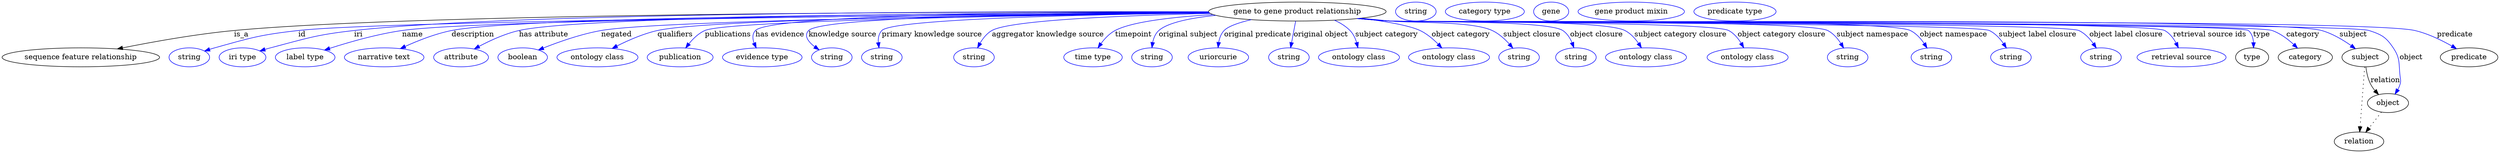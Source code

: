digraph {
	graph [bb="0,0,4737.1,283"];
	node [label="\N"];
	"gene to gene product relationship"	[height=0.5,
		label="gene to gene product relationship",
		pos="2457.5,265",
		width=4.676];
	"sequence feature relationship"	[height=0.5,
		pos="149.49,178",
		width=4.1524];
	"gene to gene product relationship" -> "sequence feature relationship"	[label=is_a,
		lp="454.49,221.5",
		pos="e,218.76,193.98 2289.1,264.39 1871.7,264.82 797.13,262.54 440.49,229 368.24,222.21 286.91,207.64 228.64,195.97"];
	id	[color=blue,
		height=0.5,
		label=string,
		pos="355.49,178",
		width=1.0652];
	"gene to gene product relationship" -> id	[color=blue,
		label=id,
		lp="569.49,221.5",
		pos="e,384.48,189.98 2290.5,262.69 1859.4,259.07 731.2,247.9 562.49,229 490.76,220.97 473,215.43 403.49,196 400.38,195.13 397.18,194.17 \
393.98,193.15",
		style=solid];
	iri	[color=blue,
		height=0.5,
		label="iri type",
		pos="456.49,178",
		width=1.2277];
	"gene to gene product relationship" -> iri	[color=blue,
		label=iri,
		lp="675.49,221.5",
		pos="e,489.41,190.15 2288.8,264.71 1905.5,265.68 978.07,264.16 667.49,229 596.2,220.93 578.85,214.31 509.49,196 506.11,195.11 502.64,\
194.13 499.16,193.11",
		style=solid];
	name	[color=blue,
		height=0.5,
		label="label type",
		pos="575.49,178",
		width=1.5707];
	"gene to gene product relationship" -> name	[color=blue,
		label=name,
		lp="778.49,221.5",
		pos="e,612.07,191.87 2290.1,262.89 1891.2,259.91 906.9,250.47 758.49,229 711.11,222.15 658.55,206.96 621.95,195.11",
		style=solid];
	description	[color=blue,
		height=0.5,
		label="narrative text",
		pos="725.49,178",
		width=2.0943];
	"gene to gene product relationship" -> description	[color=blue,
		label=description,
		lp="891.99,221.5",
		pos="e,755.87,194.62 2289.6,263.71 1906.2,262.56 989.27,256.9 851.49,229 821.45,222.92 789.37,210.09 765.1,198.95",
		style=solid];
	"has attribute"	[color=blue,
		height=0.5,
		label=attribute,
		pos="870.49,178",
		width=1.4443];
	"gene to gene product relationship" -> "has attribute"	[color=blue,
		label="has attribute",
		lp="1026.5,221.5",
		pos="e,895.42,194.01 2289.5,263.84 1929,262.95 1104,257.74 979.49,229 952.98,222.88 925.14,209.98 904.22,198.82",
		style=solid];
	negated	[color=blue,
		height=0.5,
		label=boolean,
		pos="987.49,178",
		width=1.2999];
	"gene to gene product relationship" -> negated	[color=blue,
		label=negated,
		lp="1164.5,221.5",
		pos="e,1017.1,191.96 2290.7,262.37 1960.5,258.73 1246.1,248.69 1135.5,229 1097.5,222.23 1055.9,207.52 1026.6,195.8",
		style=solid];
	qualifiers	[color=blue,
		height=0.5,
		label="ontology class",
		pos="1128.5,178",
		width=2.1304];
	"gene to gene product relationship" -> qualifiers	[color=blue,
		label=qualifiers,
		lp="1276,221.5",
		pos="e,1156.5,194.93 2290.4,262.73 1981.1,259.87 1341.8,251.31 1242.5,229 1215.7,222.97 1187.4,210.59 1165.7,199.66",
		style=solid];
	publications	[color=blue,
		height=0.5,
		label=publication,
		pos="1285.5,178",
		width=1.7332];
	"gene to gene product relationship" -> publications	[color=blue,
		label=publications,
		lp="1376.5,221.5",
		pos="e,1296,195.78 2291.2,262.17 1988.7,258.36 1375.3,248.31 1332.5,229 1320.4,223.57 1310,213.45 1302.1,203.73",
		style=solid];
	"has evidence"	[color=blue,
		height=0.5,
		label="evidence type",
		pos="1441.5,178",
		width=2.0943];
	"gene to gene product relationship" -> "has evidence"	[color=blue,
		label="has evidence",
		lp="1475,221.5",
		pos="e,1430,195.88 2289.2,264.3 2005.1,263.97 1457.8,259.37 1428.5,229 1422.3,222.63 1422.9,213.73 1425.8,205.2",
		style=solid];
	"knowledge source"	[color=blue,
		height=0.5,
		label=string,
		pos="1573.5,178",
		width=1.0652];
	"gene to gene product relationship" -> "knowledge source"	[color=blue,
		label="knowledge source",
		lp="1594,221.5",
		pos="e,1549.3,192.24 2289.4,263.62 2029.1,262.18 1555.4,255.87 1529.5,229 1519.9,219.09 1528.8,207.6 1541,198.13",
		style=solid];
	"primary knowledge source"	[color=blue,
		height=0.5,
		label=string,
		pos="1668.5,178",
		width=1.0652];
	"gene to gene product relationship" -> "primary knowledge source"	[color=blue,
		label="primary knowledge source",
		lp="1763.5,221.5",
		pos="e,1663.1,196.04 2290.6,262.4 2065.4,259.41 1689.6,251.12 1668.5,229 1662.7,222.94 1661.3,214.32 1661.7,205.94",
		style=solid];
	"aggregator knowledge source"	[color=blue,
		height=0.5,
		label=string,
		pos="1843.5,178",
		width=1.0652];
	"gene to gene product relationship" -> "aggregator knowledge source"	[color=blue,
		label="aggregator knowledge source",
		lp="1984,221.5",
		pos="e,1850.2,196.02 2292.5,261.43 2133.8,257.76 1912.8,249.1 1877.5,229 1867.9,223.55 1860.5,214.16 1855,204.98",
		style=solid];
	timepoint	[color=blue,
		height=0.5,
		label="time type",
		pos="2069.5,178",
		width=1.5346];
	"gene to gene product relationship" -> timepoint	[color=blue,
		label=timepoint,
		lp="2146.5,221.5",
		pos="e,2078.9,195.92 2297.2,259.31 2222.8,254.83 2143.8,246.08 2111.5,229 2100.7,223.32 2091.6,213.63 2084.7,204.28",
		style=solid];
	"original subject"	[color=blue,
		height=0.5,
		label=string,
		pos="2181.5,178",
		width=1.0652];
	"gene to gene product relationship" -> "original subject"	[color=blue,
		label="original subject",
		lp="2250.5,221.5",
		pos="e,2181.4,196.33 2302.7,257.85 2255.6,252.94 2211.7,244.26 2194.5,229 2188,223.25 2184.5,214.72 2182.8,206.31",
		style=solid];
	"original predicate"	[color=blue,
		height=0.5,
		label=uriorcurie,
		pos="2307.5,178",
		width=1.5887];
	"gene to gene product relationship" -> "original predicate"	[color=blue,
		label="original predicate",
		lp="2382,221.5",
		pos="e,2306.9,196.42 2370,249.6 2347.1,244.19 2326.5,237.3 2318.5,229 2312.7,222.99 2309.6,214.63 2308.1,206.47",
		style=solid];
	"original object"	[color=blue,
		height=0.5,
		label=string,
		pos="2441.5,178",
		width=1.0652];
	"gene to gene product relationship" -> "original object"	[color=blue,
		label="original object",
		lp="2502,221.5",
		pos="e,2444.7,196.18 2454.2,246.8 2452.1,235.16 2449.1,219.55 2446.6,206.24",
		style=solid];
	"subject category"	[color=blue,
		height=0.5,
		label="ontology class",
		pos="2574.5,178",
		width=2.1304];
	"gene to gene product relationship" -> "subject category"	[color=blue,
		label="subject category",
		lp="2627,221.5",
		pos="e,2572.5,196.3 2527.9,248.58 2538.8,243.73 2549.2,237.36 2557.5,229 2563.6,222.8 2567.6,214.29 2570.1,206.04",
		style=solid];
	"object category"	[color=blue,
		height=0.5,
		label="ontology class",
		pos="2745.5,178",
		width=2.1304];
	"gene to gene product relationship" -> "object category"	[color=blue,
		label="object category",
		lp="2768,221.5",
		pos="e,2731.9,195.72 2577.6,252.37 2623.7,246.58 2670,238.72 2690.5,229 2703.4,222.88 2715.4,212.74 2724.9,203.17",
		style=solid];
	"subject closure"	[color=blue,
		height=0.5,
		label=string,
		pos="2878.5,178",
		width=1.0652];
	"gene to gene product relationship" -> "subject closure"	[color=blue,
		label="subject closure",
		lp="2903,221.5",
		pos="e,2866.7,195.51 2578.6,252.4 2597.6,250.59 2617.1,248.74 2635.5,247 2678.1,242.96 2788.6,247.04 2827.5,229 2840,223.21 2851.2,213.05 \
2859.9,203.39",
		style=solid];
	"object closure"	[color=blue,
		height=0.5,
		label=string,
		pos="2986.5,178",
		width=1.0652];
	"gene to gene product relationship" -> "object closure"	[color=blue,
		label="object closure",
		lp="3025.5,221.5",
		pos="e,2982.6,196.39 2575.2,252.09 2595.3,250.24 2616,248.47 2635.5,247 2671.7,244.27 2931.2,248.92 2961.5,229 2969.7,223.6 2975.3,214.64 \
2979.1,205.78",
		style=solid];
	"subject category closure"	[color=blue,
		height=0.5,
		label="ontology class",
		pos="3119.5,178",
		width=2.1304];
	"gene to gene product relationship" -> "subject category closure"	[color=blue,
		label="subject category closure",
		lp="3185,221.5",
		pos="e,3110.8,196.17 2573.7,251.97 2594.3,250.11 2615.5,248.36 2635.5,247 2684.7,243.65 3035.4,251.29 3079.5,229 3090.1,223.62 3098.9,\
213.98 3105.4,204.59",
		style=solid];
	"object category closure"	[color=blue,
		height=0.5,
		label="ontology class",
		pos="3312.5,178",
		width=2.1304];
	"gene to gene product relationship" -> "object category closure"	[color=blue,
		label="object category closure",
		lp="3377,221.5",
		pos="e,3305.2,196.17 2572.8,251.85 2593.6,249.98 2615.2,248.25 2635.5,247 2671,244.81 3245,245.69 3276.5,229 3286.5,223.69 3294.4,214.19 \
3300.2,204.89",
		style=solid];
	"subject namespace"	[color=blue,
		height=0.5,
		label=string,
		pos="3502.5,178",
		width=1.0652];
	"gene to gene product relationship" -> "subject namespace"	[color=blue,
		label="subject namespace",
		lp="3549.5,221.5",
		pos="e,3494.8,195.73 2572.3,251.79 2593.3,249.91 2615,248.2 2635.5,247 2681.5,244.31 3423.4,249.92 3464.5,229 3474.9,223.67 3483.3,213.99 \
3489.5,204.55",
		style=solid];
	"object namespace"	[color=blue,
		height=0.5,
		label=string,
		pos="3661.5,178",
		width=1.0652];
	"gene to gene product relationship" -> "object namespace"	[color=blue,
		label="object namespace",
		lp="3703.5,221.5",
		pos="e,3653.2,195.77 2571.8,251.77 2593,249.88 2614.9,248.17 2635.5,247 2690.2,243.89 3572.3,253.18 3621.5,229 3632.3,223.67 3641.2,213.84 \
3647.8,204.31",
		style=solid];
	"subject label closure"	[color=blue,
		height=0.5,
		label=string,
		pos="3812.5,178",
		width=1.0652];
	"gene to gene product relationship" -> "subject label closure"	[color=blue,
		label="subject label closure",
		lp="3863.5,221.5",
		pos="e,3803.9,195.79 2571.8,251.73 2593,249.84 2614.9,248.15 2635.5,247 2667,245.25 3743.1,242.72 3771.5,229 3782.5,223.69 3791.5,213.88 \
3798.3,204.34",
		style=solid];
	"object label closure"	[color=blue,
		height=0.5,
		label=string,
		pos="3983.5,178",
		width=1.0652];
	"gene to gene product relationship" -> "object label closure"	[color=blue,
		label="object label closure",
		lp="4031,221.5",
		pos="e,3974.6,195.81 2571.3,251.74 2592.6,249.84 2614.7,248.13 2635.5,247 2671.7,245.02 3908.7,244.55 3941.5,229 3952.6,223.72 3961.9,\
213.9 3968.8,204.36",
		style=solid];
	"retrieval source ids"	[color=blue,
		height=0.5,
		label="retrieval source",
		pos="4136.5,178",
		width=2.347];
	"gene to gene product relationship" -> "retrieval source ids"	[color=blue,
		label="retrieval source ids",
		lp="4190,221.5",
		pos="e,4130.5,196.18 2571.3,251.71 2592.6,249.81 2614.7,248.12 2635.5,247 2676.2,244.81 4068.8,248.81 4104.5,229 4113.9,223.75 4121,214.39 \
4126.1,205.18",
		style=solid];
	type	[height=0.5,
		pos="4270.5,178",
		width=0.86659];
	"gene to gene product relationship" -> type	[color=blue,
		label=type,
		lp="4288.5,221.5",
		pos="e,4273.2,195.98 2571.3,251.69 2592.6,249.8 2614.7,248.1 2635.5,247 2658.1,245.8 4246.5,243.93 4263.5,229 4269.9,223.32 4272.5,214.65 \
4273.2,206.12",
		style=solid];
	category	[height=0.5,
		pos="4371.5,178",
		width=1.4263];
	"gene to gene product relationship" -> category	[color=blue,
		label=category,
		lp="4367,221.5",
		pos="e,4356.7,195.48 2571.3,251.69 2592.6,249.79 2614.7,248.1 2635.5,247 2681.9,244.54 4264.7,244.53 4308.5,229 4323.7,223.59 4338.1,\
212.84 4349.2,202.68",
		style=solid];
	subject	[height=0.5,
		pos="4485.5,178",
		width=1.2277];
	"gene to gene product relationship" -> subject	[color=blue,
		label=subject,
		lp="4462.5,221.5",
		pos="e,4466.7,194.32 2571.3,251.68 2592.6,249.78 2614.7,248.1 2635.5,247 2733.5,241.83 4308,255.77 4402.5,229 4422.6,223.29 4442.8,211.3 \
4458.3,200.49",
		style=solid];
	object	[height=0.5,
		pos="4528.5,91",
		width=1.0832];
	"gene to gene product relationship" -> object	[color=blue,
		label=object,
		lp="4572.5,178",
		pos="e,4541.9,108.09 2571.3,251.67 2592.6,249.77 2614.7,248.09 2635.5,247 2687,244.3 4443.5,245.03 4492.5,229 4516.4,221.18 4524.4,216.87 \
4538.5,196 4552.3,175.52 4548.6,166.51 4551.5,142 4552.3,135.38 4553.4,133.39 4551.5,127 4550.5,123.55 4549,120.13 4547.2,116.85",
		style=solid];
	predicate	[height=0.5,
		pos="4682.5,178",
		width=1.5165];
	"gene to gene product relationship" -> predicate	[color=blue,
		label=predicate,
		lp="4655.5,221.5",
		pos="e,4658.7,194.36 2571.3,251.66 2592.6,249.77 2614.7,248.09 2635.5,247 2743.3,241.36 4474.3,253.69 4579.5,229 4604.4,223.16 4630.3,\
210.56 4649.9,199.48",
		style=solid];
	association_type	[color=blue,
		height=0.5,
		label=string,
		pos="2682.5,265",
		width=1.0652];
	association_category	[color=blue,
		height=0.5,
		label="category type",
		pos="2813.5,265",
		width=2.0762];
	subject -> object	[label=relation,
		lp="4523.5,134.5",
		pos="e,4510.6,107.23 4486.6,159.55 4487.8,149.57 4490.3,137.07 4495.5,127 4497.7,122.68 4500.6,118.52 4503.8,114.66"];
	relation	[height=0.5,
		pos="4473.5,18",
		width=1.2999];
	subject -> relation	[pos="e,4474.8,36.188 4484.2,159.79 4482.1,132.48 4478,78.994 4475.6,46.38",
		style=dotted];
	"gene to gene product relationship_subject"	[color=blue,
		height=0.5,
		label=gene,
		pos="2939.5,265",
		width=0.92075];
	object -> relation	[pos="e,4486.3,35.54 4516,73.889 4509.1,64.939 4500.3,53.617 4492.5,43.584",
		style=dotted];
	"gene to gene product relationship_object"	[color=blue,
		height=0.5,
		label="gene product mixin",
		pos="3091.5,265",
		width=2.7984];
	"gene to gene product relationship_predicate"	[color=blue,
		height=0.5,
		label="predicate type",
		pos="3288.5,265",
		width=2.1665];
}
